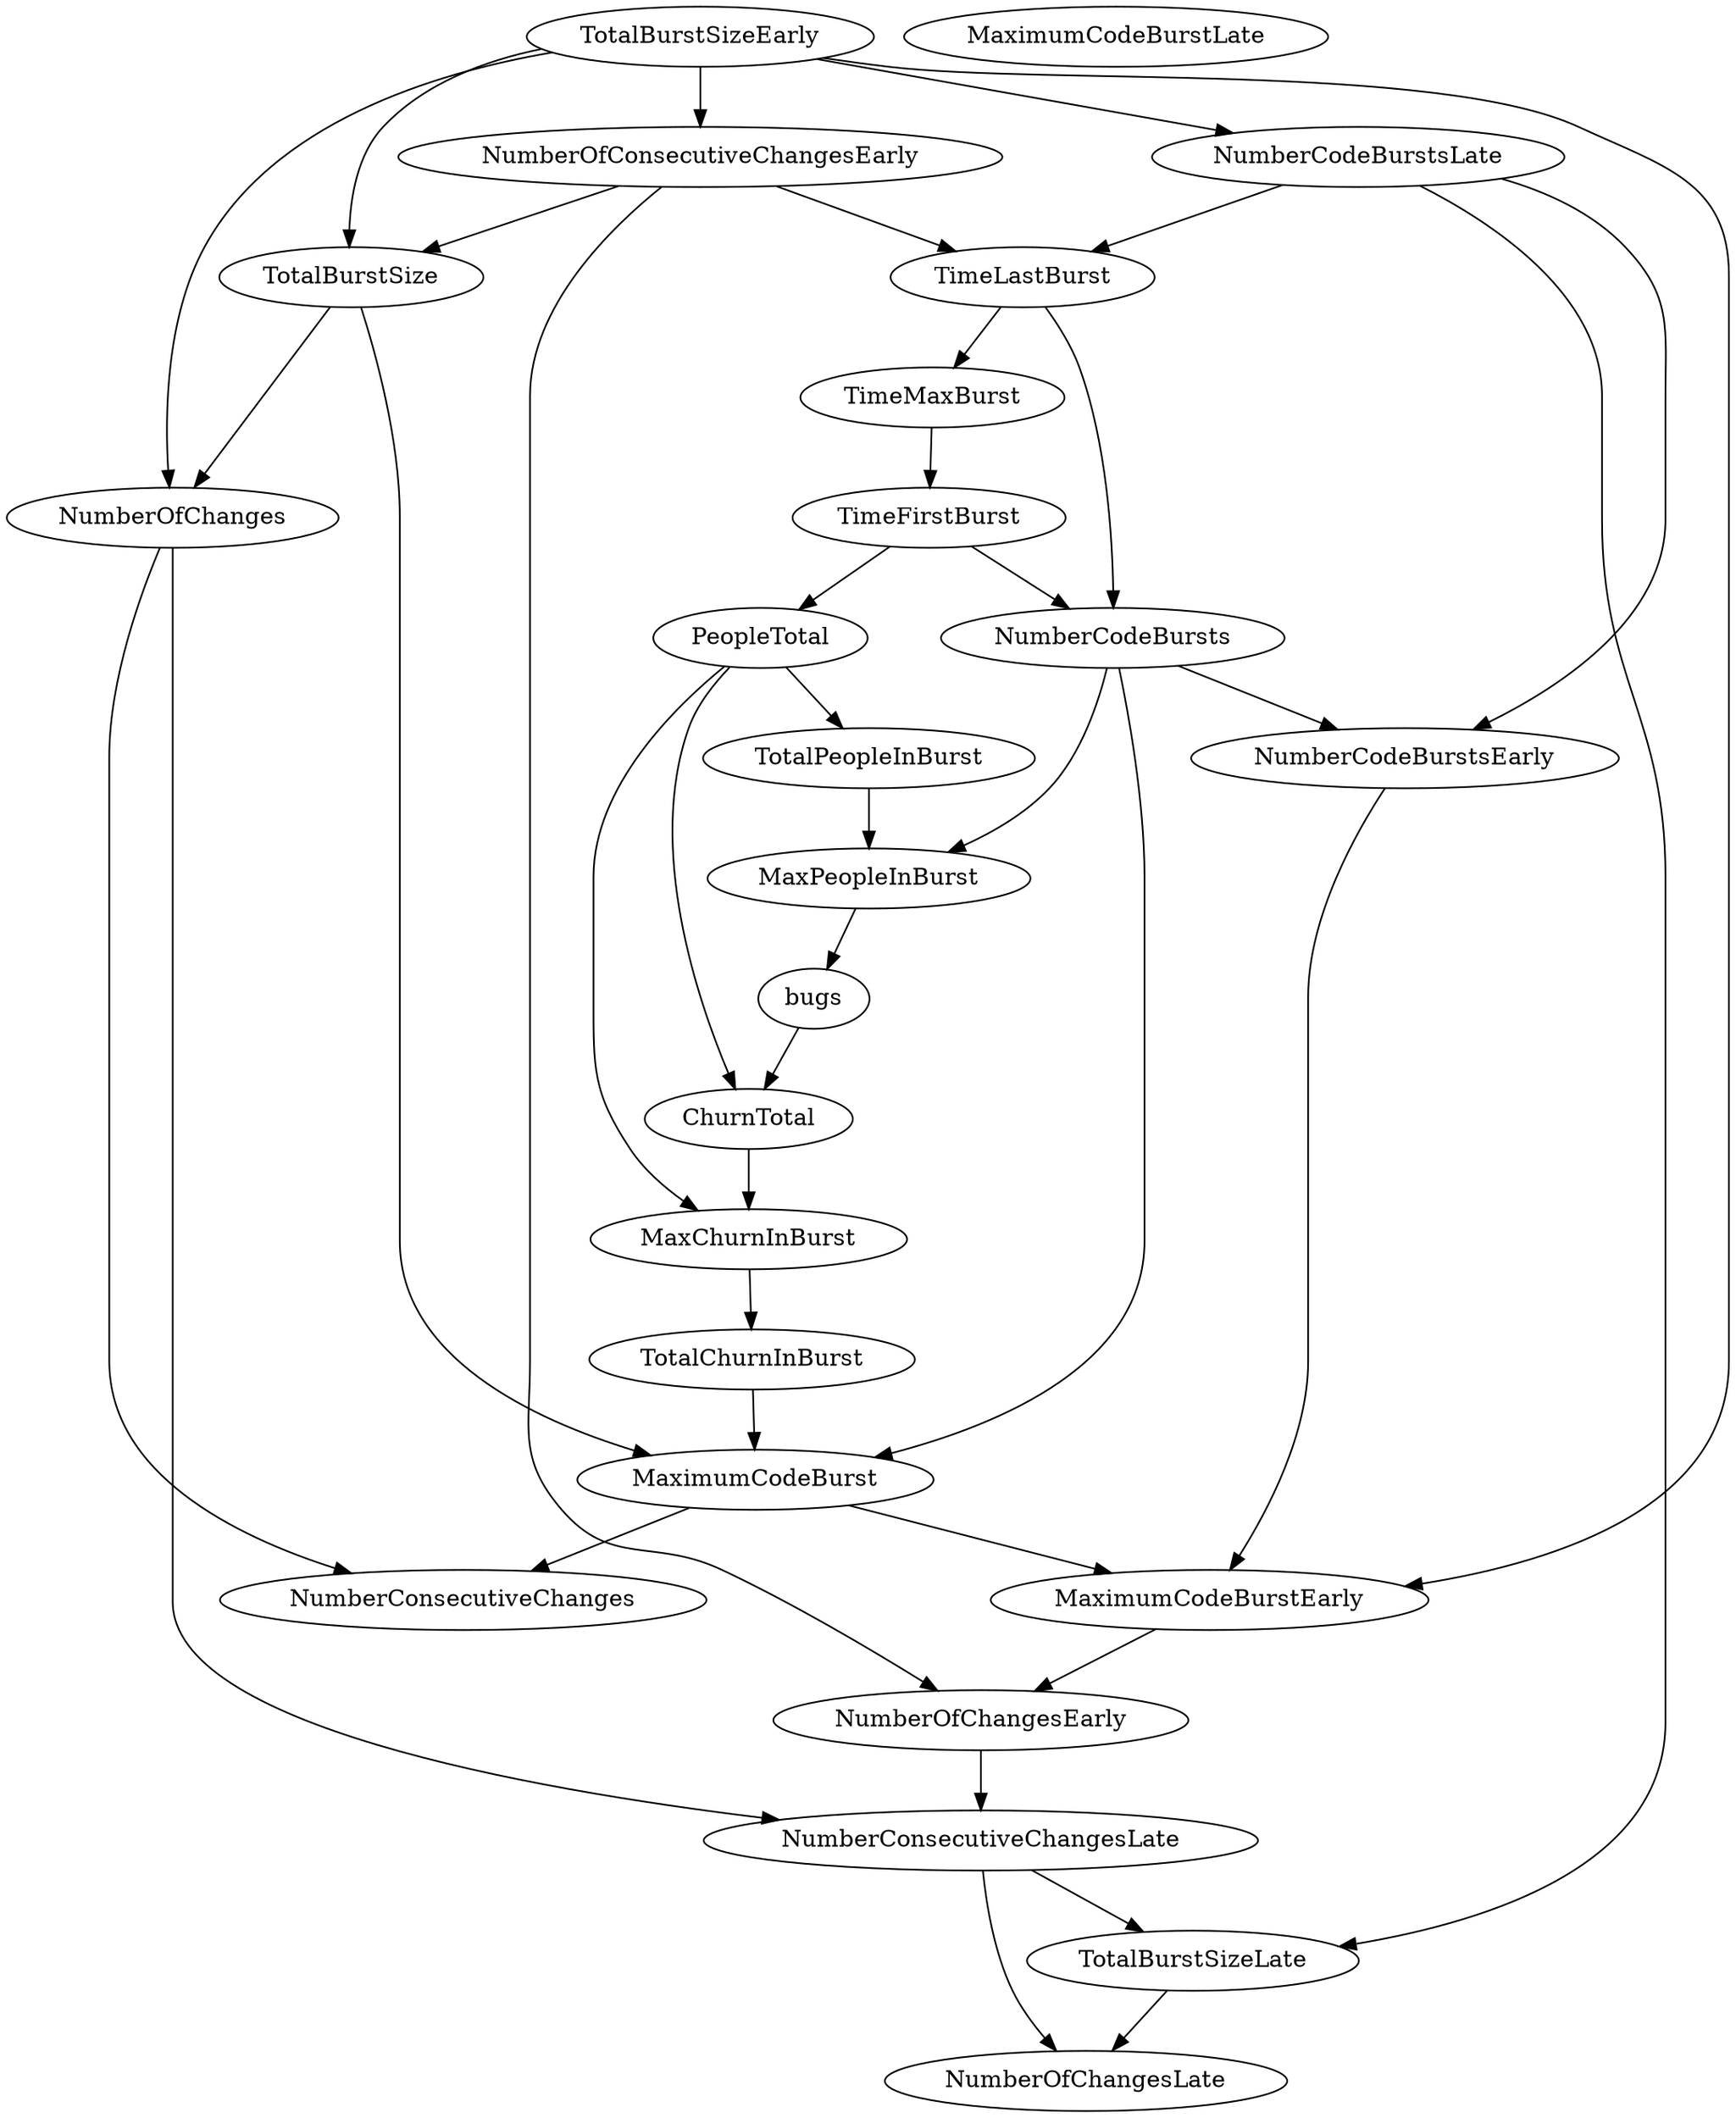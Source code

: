 digraph {
   TotalPeopleInBurst;
   MaximumCodeBurstLate;
   NumberOfChanges;
   MaxPeopleInBurst;
   TotalBurstSizeLate;
   NumberCodeBurstsLate;
   NumberOfChangesLate;
   NumberOfChangesEarly;
   MaxChurnInBurst;
   MaximumCodeBurstEarly;
   NumberCodeBurstsEarly;
   TimeFirstBurst;
   TotalChurnInBurst;
   ChurnTotal;
   MaximumCodeBurst;
   NumberOfConsecutiveChangesEarly;
   NumberConsecutiveChangesLate;
   TotalBurstSizeEarly;
   TotalBurstSize;
   TimeMaxBurst;
   NumberConsecutiveChanges;
   TimeLastBurst;
   NumberCodeBursts;
   PeopleTotal;
   bugs;
   TotalPeopleInBurst -> MaxPeopleInBurst;
   NumberOfChanges -> NumberConsecutiveChangesLate;
   NumberOfChanges -> NumberConsecutiveChanges;
   MaxPeopleInBurst -> bugs;
   TotalBurstSizeLate -> NumberOfChangesLate;
   NumberCodeBurstsLate -> TotalBurstSizeLate;
   NumberCodeBurstsLate -> NumberCodeBurstsEarly;
   NumberCodeBurstsLate -> TimeLastBurst;
   NumberOfChangesEarly -> NumberConsecutiveChangesLate;
   MaxChurnInBurst -> TotalChurnInBurst;
   MaximumCodeBurstEarly -> NumberOfChangesEarly;
   NumberCodeBurstsEarly -> MaximumCodeBurstEarly;
   TimeFirstBurst -> NumberCodeBursts;
   TimeFirstBurst -> PeopleTotal;
   TotalChurnInBurst -> MaximumCodeBurst;
   ChurnTotal -> MaxChurnInBurst;
   MaximumCodeBurst -> MaximumCodeBurstEarly;
   MaximumCodeBurst -> NumberConsecutiveChanges;
   NumberOfConsecutiveChangesEarly -> NumberOfChangesEarly;
   NumberOfConsecutiveChangesEarly -> TotalBurstSize;
   NumberOfConsecutiveChangesEarly -> TimeLastBurst;
   NumberConsecutiveChangesLate -> TotalBurstSizeLate;
   NumberConsecutiveChangesLate -> NumberOfChangesLate;
   TotalBurstSizeEarly -> NumberOfChanges;
   TotalBurstSizeEarly -> NumberCodeBurstsLate;
   TotalBurstSizeEarly -> MaximumCodeBurstEarly;
   TotalBurstSizeEarly -> NumberOfConsecutiveChangesEarly;
   TotalBurstSizeEarly -> TotalBurstSize;
   TotalBurstSize -> NumberOfChanges;
   TotalBurstSize -> MaximumCodeBurst;
   TimeMaxBurst -> TimeFirstBurst;
   TimeLastBurst -> TimeMaxBurst;
   TimeLastBurst -> NumberCodeBursts;
   NumberCodeBursts -> MaxPeopleInBurst;
   NumberCodeBursts -> NumberCodeBurstsEarly;
   NumberCodeBursts -> MaximumCodeBurst;
   PeopleTotal -> TotalPeopleInBurst;
   PeopleTotal -> MaxChurnInBurst;
   PeopleTotal -> ChurnTotal;
   bugs -> ChurnTotal;
}

